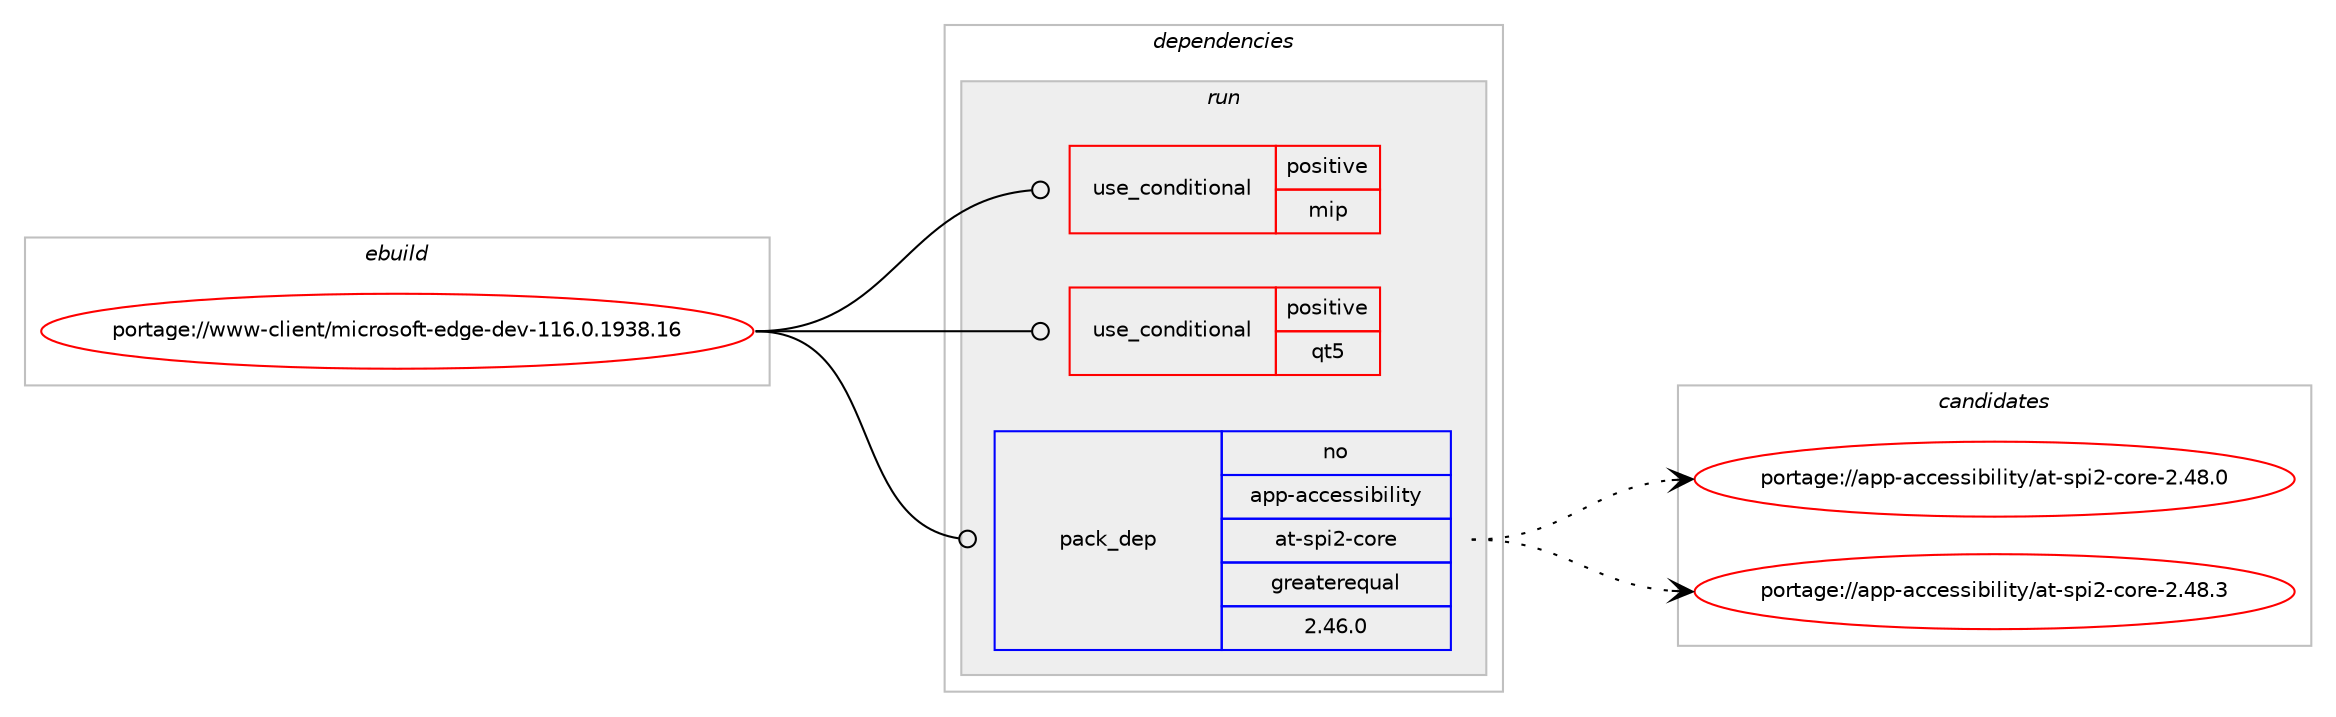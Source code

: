 digraph prolog {

# *************
# Graph options
# *************

newrank=true;
concentrate=true;
compound=true;
graph [rankdir=LR,fontname=Helvetica,fontsize=10,ranksep=1.5];#, ranksep=2.5, nodesep=0.2];
edge  [arrowhead=vee];
node  [fontname=Helvetica,fontsize=10];

# **********
# The ebuild
# **********

subgraph cluster_leftcol {
color=gray;
rank=same;
label=<<i>ebuild</i>>;
id [label="portage://www-client/microsoft-edge-dev-116.0.1938.16", color=red, width=4, href="../www-client/microsoft-edge-dev-116.0.1938.16.svg"];
}

# ****************
# The dependencies
# ****************

subgraph cluster_midcol {
color=gray;
label=<<i>dependencies</i>>;
subgraph cluster_compile {
fillcolor="#eeeeee";
style=filled;
label=<<i>compile</i>>;
}
subgraph cluster_compileandrun {
fillcolor="#eeeeee";
style=filled;
label=<<i>compile and run</i>>;
}
subgraph cluster_run {
fillcolor="#eeeeee";
style=filled;
label=<<i>run</i>>;
subgraph cond1390 {
dependency3146 [label=<<TABLE BORDER="0" CELLBORDER="1" CELLSPACING="0" CELLPADDING="4"><TR><TD ROWSPAN="3" CELLPADDING="10">use_conditional</TD></TR><TR><TD>positive</TD></TR><TR><TD>mip</TD></TR></TABLE>>, shape=none, color=red];
# *** BEGIN UNKNOWN DEPENDENCY TYPE (TODO) ***
# dependency3146 -> package_dependency(portage://www-client/microsoft-edge-dev-116.0.1938.16,run,no,app-crypt,libsecret,none,[,,],[],[])
# *** END UNKNOWN DEPENDENCY TYPE (TODO) ***

}
id:e -> dependency3146:w [weight=20,style="solid",arrowhead="odot"];
subgraph cond1391 {
dependency3147 [label=<<TABLE BORDER="0" CELLBORDER="1" CELLSPACING="0" CELLPADDING="4"><TR><TD ROWSPAN="3" CELLPADDING="10">use_conditional</TD></TR><TR><TD>positive</TD></TR><TR><TD>qt5</TD></TR></TABLE>>, shape=none, color=red];
# *** BEGIN UNKNOWN DEPENDENCY TYPE (TODO) ***
# dependency3147 -> package_dependency(portage://www-client/microsoft-edge-dev-116.0.1938.16,run,no,dev-qt,qtcore,none,[,,],[slot(5)],[])
# *** END UNKNOWN DEPENDENCY TYPE (TODO) ***

# *** BEGIN UNKNOWN DEPENDENCY TYPE (TODO) ***
# dependency3147 -> package_dependency(portage://www-client/microsoft-edge-dev-116.0.1938.16,run,no,dev-qt,qtgui,none,[,,],[slot(5)],[use(enable(X),none)])
# *** END UNKNOWN DEPENDENCY TYPE (TODO) ***

# *** BEGIN UNKNOWN DEPENDENCY TYPE (TODO) ***
# dependency3147 -> package_dependency(portage://www-client/microsoft-edge-dev-116.0.1938.16,run,no,dev-qt,qtwidgets,none,[,,],[slot(5)],[])
# *** END UNKNOWN DEPENDENCY TYPE (TODO) ***

}
id:e -> dependency3147:w [weight=20,style="solid",arrowhead="odot"];
subgraph pack1620 {
dependency3148 [label=<<TABLE BORDER="0" CELLBORDER="1" CELLSPACING="0" CELLPADDING="4" WIDTH="220"><TR><TD ROWSPAN="6" CELLPADDING="30">pack_dep</TD></TR><TR><TD WIDTH="110">no</TD></TR><TR><TD>app-accessibility</TD></TR><TR><TD>at-spi2-core</TD></TR><TR><TD>greaterequal</TD></TR><TR><TD>2.46.0</TD></TR></TABLE>>, shape=none, color=blue];
}
id:e -> dependency3148:w [weight=20,style="solid",arrowhead="odot"];
# *** BEGIN UNKNOWN DEPENDENCY TYPE (TODO) ***
# id -> package_dependency(portage://www-client/microsoft-edge-dev-116.0.1938.16,run,no,app-misc,ca-certificates,none,[,,],[],[])
# *** END UNKNOWN DEPENDENCY TYPE (TODO) ***

# *** BEGIN UNKNOWN DEPENDENCY TYPE (TODO) ***
# id -> package_dependency(portage://www-client/microsoft-edge-dev-116.0.1938.16,run,no,dev-libs,expat,none,[,,],[],[])
# *** END UNKNOWN DEPENDENCY TYPE (TODO) ***

# *** BEGIN UNKNOWN DEPENDENCY TYPE (TODO) ***
# id -> package_dependency(portage://www-client/microsoft-edge-dev-116.0.1938.16,run,no,dev-libs,glib,none,[,,],[slot(2)],[])
# *** END UNKNOWN DEPENDENCY TYPE (TODO) ***

# *** BEGIN UNKNOWN DEPENDENCY TYPE (TODO) ***
# id -> package_dependency(portage://www-client/microsoft-edge-dev-116.0.1938.16,run,no,dev-libs,nspr,none,[,,],[],[])
# *** END UNKNOWN DEPENDENCY TYPE (TODO) ***

# *** BEGIN UNKNOWN DEPENDENCY TYPE (TODO) ***
# id -> package_dependency(portage://www-client/microsoft-edge-dev-116.0.1938.16,run,no,dev-libs,nss,none,[,,],[],[])
# *** END UNKNOWN DEPENDENCY TYPE (TODO) ***

# *** BEGIN UNKNOWN DEPENDENCY TYPE (TODO) ***
# id -> package_dependency(portage://www-client/microsoft-edge-dev-116.0.1938.16,run,no,media-fonts,liberation-fonts,none,[,,],[],[])
# *** END UNKNOWN DEPENDENCY TYPE (TODO) ***

# *** BEGIN UNKNOWN DEPENDENCY TYPE (TODO) ***
# id -> package_dependency(portage://www-client/microsoft-edge-dev-116.0.1938.16,run,no,media-libs,alsa-lib,none,[,,],[],[])
# *** END UNKNOWN DEPENDENCY TYPE (TODO) ***

# *** BEGIN UNKNOWN DEPENDENCY TYPE (TODO) ***
# id -> package_dependency(portage://www-client/microsoft-edge-dev-116.0.1938.16,run,no,media-libs,mesa,none,[,,],[],[use(enable(gbm),positive)])
# *** END UNKNOWN DEPENDENCY TYPE (TODO) ***

# *** BEGIN UNKNOWN DEPENDENCY TYPE (TODO) ***
# id -> package_dependency(portage://www-client/microsoft-edge-dev-116.0.1938.16,run,no,net-misc,curl,none,[,,],[],[use(enable(ssl),none)])
# *** END UNKNOWN DEPENDENCY TYPE (TODO) ***

# *** BEGIN UNKNOWN DEPENDENCY TYPE (TODO) ***
# id -> package_dependency(portage://www-client/microsoft-edge-dev-116.0.1938.16,run,no,net-print,cups,none,[,,],[],[])
# *** END UNKNOWN DEPENDENCY TYPE (TODO) ***

# *** BEGIN UNKNOWN DEPENDENCY TYPE (TODO) ***
# id -> package_dependency(portage://www-client/microsoft-edge-dev-116.0.1938.16,run,no,sys-apps,dbus,none,[,,],[],[])
# *** END UNKNOWN DEPENDENCY TYPE (TODO) ***

# *** BEGIN UNKNOWN DEPENDENCY TYPE (TODO) ***
# id -> package_dependency(portage://www-client/microsoft-edge-dev-116.0.1938.16,run,no,sys-apps,util-linux,none,[,,],[],[])
# *** END UNKNOWN DEPENDENCY TYPE (TODO) ***

# *** BEGIN UNKNOWN DEPENDENCY TYPE (TODO) ***
# id -> package_dependency(portage://www-client/microsoft-edge-dev-116.0.1938.16,run,no,sys-libs,glibc,none,[,,],[],[])
# *** END UNKNOWN DEPENDENCY TYPE (TODO) ***

# *** BEGIN UNKNOWN DEPENDENCY TYPE (TODO) ***
# id -> package_dependency(portage://www-client/microsoft-edge-dev-116.0.1938.16,run,no,x11-libs,cairo,none,[,,],[],[])
# *** END UNKNOWN DEPENDENCY TYPE (TODO) ***

# *** BEGIN UNKNOWN DEPENDENCY TYPE (TODO) ***
# id -> package_dependency(portage://www-client/microsoft-edge-dev-116.0.1938.16,run,no,x11-libs,gdk-pixbuf,none,[,,],[slot(2)],[])
# *** END UNKNOWN DEPENDENCY TYPE (TODO) ***

# *** BEGIN UNKNOWN DEPENDENCY TYPE (TODO) ***
# id -> package_dependency(portage://www-client/microsoft-edge-dev-116.0.1938.16,run,no,x11-libs,gtk+,none,[,,],[slot(3)],[use(enable(X),none)])
# *** END UNKNOWN DEPENDENCY TYPE (TODO) ***

# *** BEGIN UNKNOWN DEPENDENCY TYPE (TODO) ***
# id -> package_dependency(portage://www-client/microsoft-edge-dev-116.0.1938.16,run,no,x11-libs,libX11,none,[,,],[],[])
# *** END UNKNOWN DEPENDENCY TYPE (TODO) ***

# *** BEGIN UNKNOWN DEPENDENCY TYPE (TODO) ***
# id -> package_dependency(portage://www-client/microsoft-edge-dev-116.0.1938.16,run,no,x11-libs,libXcomposite,none,[,,],[],[])
# *** END UNKNOWN DEPENDENCY TYPE (TODO) ***

# *** BEGIN UNKNOWN DEPENDENCY TYPE (TODO) ***
# id -> package_dependency(portage://www-client/microsoft-edge-dev-116.0.1938.16,run,no,x11-libs,libXdamage,none,[,,],[],[])
# *** END UNKNOWN DEPENDENCY TYPE (TODO) ***

# *** BEGIN UNKNOWN DEPENDENCY TYPE (TODO) ***
# id -> package_dependency(portage://www-client/microsoft-edge-dev-116.0.1938.16,run,no,x11-libs,libXext,none,[,,],[],[])
# *** END UNKNOWN DEPENDENCY TYPE (TODO) ***

# *** BEGIN UNKNOWN DEPENDENCY TYPE (TODO) ***
# id -> package_dependency(portage://www-client/microsoft-edge-dev-116.0.1938.16,run,no,x11-libs,libXfixes,none,[,,],[],[])
# *** END UNKNOWN DEPENDENCY TYPE (TODO) ***

# *** BEGIN UNKNOWN DEPENDENCY TYPE (TODO) ***
# id -> package_dependency(portage://www-client/microsoft-edge-dev-116.0.1938.16,run,no,x11-libs,libXrandr,none,[,,],[],[])
# *** END UNKNOWN DEPENDENCY TYPE (TODO) ***

# *** BEGIN UNKNOWN DEPENDENCY TYPE (TODO) ***
# id -> package_dependency(portage://www-client/microsoft-edge-dev-116.0.1938.16,run,no,x11-libs,libdrm,none,[,,],[],[])
# *** END UNKNOWN DEPENDENCY TYPE (TODO) ***

# *** BEGIN UNKNOWN DEPENDENCY TYPE (TODO) ***
# id -> package_dependency(portage://www-client/microsoft-edge-dev-116.0.1938.16,run,no,x11-libs,libxcb,none,[,,],[],[])
# *** END UNKNOWN DEPENDENCY TYPE (TODO) ***

# *** BEGIN UNKNOWN DEPENDENCY TYPE (TODO) ***
# id -> package_dependency(portage://www-client/microsoft-edge-dev-116.0.1938.16,run,no,x11-libs,libxkbcommon,none,[,,],[],[])
# *** END UNKNOWN DEPENDENCY TYPE (TODO) ***

# *** BEGIN UNKNOWN DEPENDENCY TYPE (TODO) ***
# id -> package_dependency(portage://www-client/microsoft-edge-dev-116.0.1938.16,run,no,x11-libs,libxshmfence,none,[,,],[],[])
# *** END UNKNOWN DEPENDENCY TYPE (TODO) ***

# *** BEGIN UNKNOWN DEPENDENCY TYPE (TODO) ***
# id -> package_dependency(portage://www-client/microsoft-edge-dev-116.0.1938.16,run,no,x11-libs,pango,none,[,,],[],[])
# *** END UNKNOWN DEPENDENCY TYPE (TODO) ***

# *** BEGIN UNKNOWN DEPENDENCY TYPE (TODO) ***
# id -> package_dependency(portage://www-client/microsoft-edge-dev-116.0.1938.16,run,no,x11-misc,xdg-utils,none,[,,],[],[])
# *** END UNKNOWN DEPENDENCY TYPE (TODO) ***

}
}

# **************
# The candidates
# **************

subgraph cluster_choices {
rank=same;
color=gray;
label=<<i>candidates</i>>;

subgraph choice1620 {
color=black;
nodesep=1;
choice97112112459799991011151151059810510810511612147971164511511210550459911111410145504652564648 [label="portage://app-accessibility/at-spi2-core-2.48.0", color=red, width=4,href="../app-accessibility/at-spi2-core-2.48.0.svg"];
choice97112112459799991011151151059810510810511612147971164511511210550459911111410145504652564651 [label="portage://app-accessibility/at-spi2-core-2.48.3", color=red, width=4,href="../app-accessibility/at-spi2-core-2.48.3.svg"];
dependency3148:e -> choice97112112459799991011151151059810510810511612147971164511511210550459911111410145504652564648:w [style=dotted,weight="100"];
dependency3148:e -> choice97112112459799991011151151059810510810511612147971164511511210550459911111410145504652564651:w [style=dotted,weight="100"];
}
}

}
